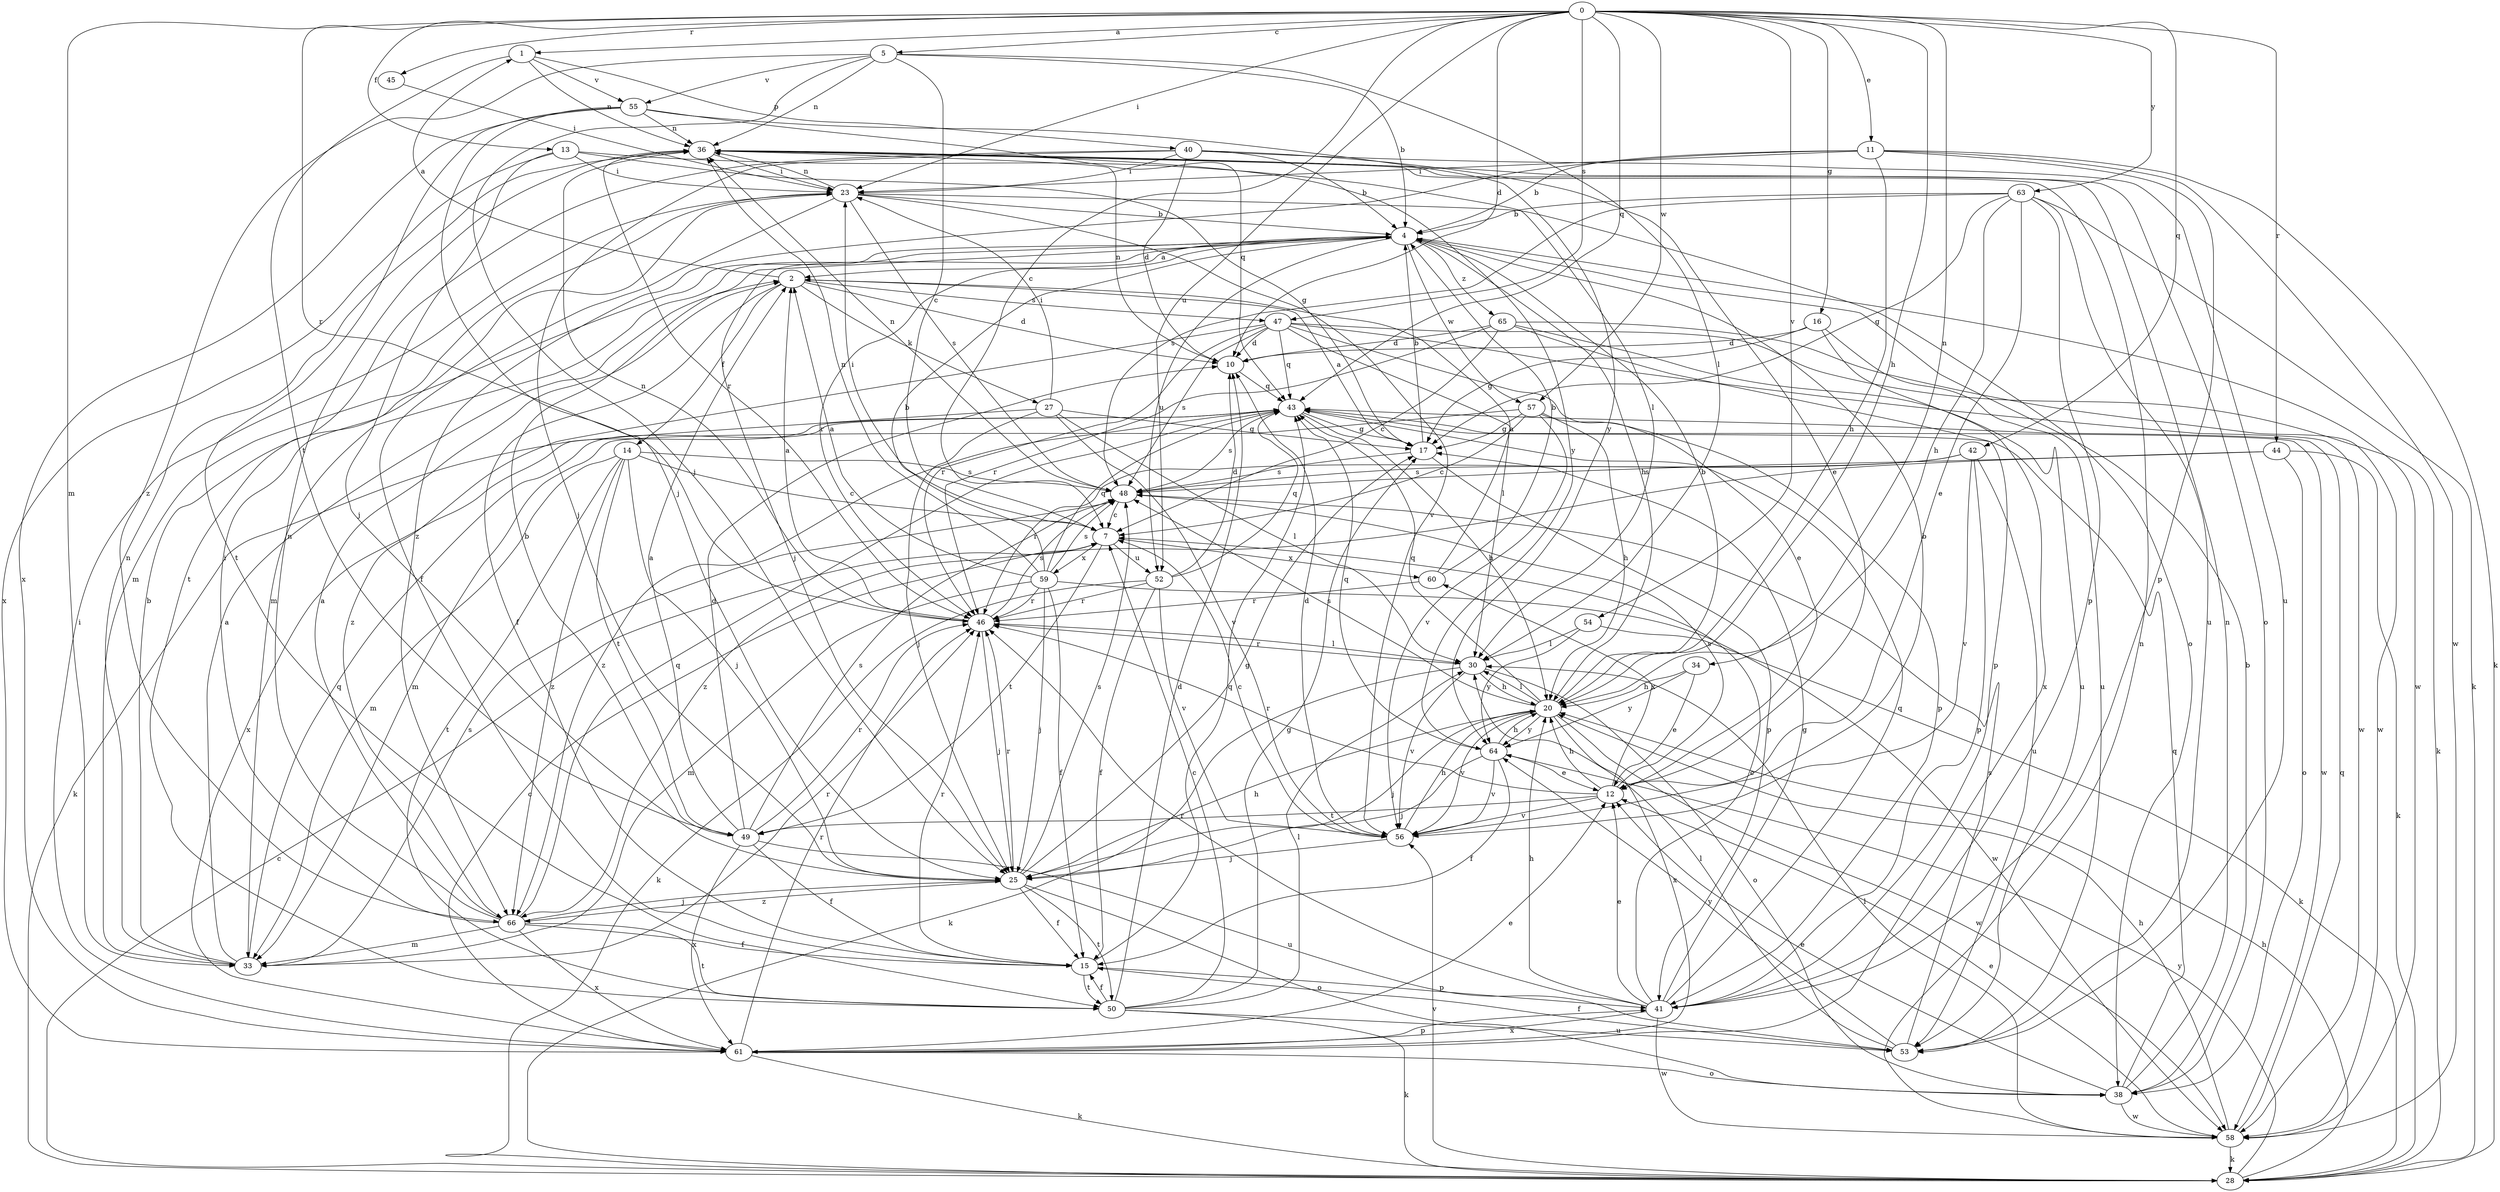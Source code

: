 strict digraph  {
0;
1;
2;
4;
5;
7;
10;
11;
12;
13;
14;
15;
16;
17;
20;
23;
25;
27;
28;
30;
33;
34;
36;
38;
40;
41;
42;
43;
44;
45;
46;
47;
48;
49;
50;
52;
53;
54;
55;
56;
57;
58;
59;
60;
61;
63;
64;
65;
66;
0 -> 1  [label=a];
0 -> 5  [label=c];
0 -> 7  [label=c];
0 -> 10  [label=d];
0 -> 11  [label=e];
0 -> 13  [label=f];
0 -> 16  [label=g];
0 -> 20  [label=h];
0 -> 23  [label=i];
0 -> 33  [label=m];
0 -> 34  [label=n];
0 -> 42  [label=q];
0 -> 43  [label=q];
0 -> 44  [label=r];
0 -> 45  [label=r];
0 -> 46  [label=r];
0 -> 47  [label=s];
0 -> 52  [label=u];
0 -> 54  [label=v];
0 -> 57  [label=w];
0 -> 63  [label=y];
1 -> 36  [label=n];
1 -> 40  [label=p];
1 -> 49  [label=t];
1 -> 55  [label=v];
2 -> 1  [label=a];
2 -> 10  [label=d];
2 -> 14  [label=f];
2 -> 15  [label=f];
2 -> 27  [label=k];
2 -> 47  [label=s];
4 -> 2  [label=a];
4 -> 20  [label=h];
4 -> 25  [label=j];
4 -> 33  [label=m];
4 -> 46  [label=r];
4 -> 52  [label=u];
4 -> 57  [label=w];
4 -> 58  [label=w];
4 -> 65  [label=z];
5 -> 4  [label=b];
5 -> 7  [label=c];
5 -> 25  [label=j];
5 -> 30  [label=l];
5 -> 36  [label=n];
5 -> 55  [label=v];
5 -> 66  [label=z];
7 -> 23  [label=i];
7 -> 49  [label=t];
7 -> 52  [label=u];
7 -> 59  [label=x];
7 -> 60  [label=x];
10 -> 36  [label=n];
10 -> 43  [label=q];
11 -> 4  [label=b];
11 -> 20  [label=h];
11 -> 23  [label=i];
11 -> 28  [label=k];
11 -> 41  [label=p];
11 -> 58  [label=w];
11 -> 66  [label=z];
12 -> 20  [label=h];
12 -> 46  [label=r];
12 -> 48  [label=s];
12 -> 49  [label=t];
12 -> 56  [label=v];
12 -> 60  [label=x];
13 -> 17  [label=g];
13 -> 23  [label=i];
13 -> 25  [label=j];
13 -> 30  [label=l];
13 -> 61  [label=x];
14 -> 7  [label=c];
14 -> 25  [label=j];
14 -> 33  [label=m];
14 -> 48  [label=s];
14 -> 49  [label=t];
14 -> 50  [label=t];
14 -> 66  [label=z];
15 -> 41  [label=p];
15 -> 43  [label=q];
15 -> 46  [label=r];
15 -> 50  [label=t];
16 -> 10  [label=d];
16 -> 17  [label=g];
16 -> 53  [label=u];
16 -> 61  [label=x];
17 -> 2  [label=a];
17 -> 4  [label=b];
17 -> 41  [label=p];
17 -> 48  [label=s];
20 -> 4  [label=b];
20 -> 25  [label=j];
20 -> 30  [label=l];
20 -> 43  [label=q];
20 -> 48  [label=s];
20 -> 56  [label=v];
20 -> 58  [label=w];
20 -> 61  [label=x];
20 -> 64  [label=y];
23 -> 4  [label=b];
23 -> 15  [label=f];
23 -> 33  [label=m];
23 -> 36  [label=n];
23 -> 38  [label=o];
23 -> 48  [label=s];
23 -> 56  [label=v];
25 -> 15  [label=f];
25 -> 17  [label=g];
25 -> 20  [label=h];
25 -> 38  [label=o];
25 -> 46  [label=r];
25 -> 48  [label=s];
25 -> 50  [label=t];
25 -> 66  [label=z];
27 -> 17  [label=g];
27 -> 23  [label=i];
27 -> 25  [label=j];
27 -> 30  [label=l];
27 -> 56  [label=v];
27 -> 61  [label=x];
28 -> 7  [label=c];
28 -> 20  [label=h];
28 -> 56  [label=v];
28 -> 64  [label=y];
30 -> 20  [label=h];
30 -> 28  [label=k];
30 -> 38  [label=o];
30 -> 46  [label=r];
30 -> 56  [label=v];
33 -> 2  [label=a];
33 -> 4  [label=b];
33 -> 36  [label=n];
33 -> 43  [label=q];
33 -> 46  [label=r];
33 -> 48  [label=s];
34 -> 12  [label=e];
34 -> 20  [label=h];
34 -> 64  [label=y];
36 -> 23  [label=i];
36 -> 38  [label=o];
36 -> 46  [label=r];
36 -> 64  [label=y];
38 -> 4  [label=b];
38 -> 12  [label=e];
38 -> 36  [label=n];
38 -> 43  [label=q];
38 -> 58  [label=w];
40 -> 4  [label=b];
40 -> 10  [label=d];
40 -> 12  [label=e];
40 -> 23  [label=i];
40 -> 25  [label=j];
40 -> 50  [label=t];
40 -> 53  [label=u];
41 -> 7  [label=c];
41 -> 12  [label=e];
41 -> 17  [label=g];
41 -> 20  [label=h];
41 -> 43  [label=q];
41 -> 46  [label=r];
41 -> 58  [label=w];
41 -> 61  [label=x];
42 -> 41  [label=p];
42 -> 46  [label=r];
42 -> 48  [label=s];
42 -> 53  [label=u];
42 -> 56  [label=v];
43 -> 17  [label=g];
43 -> 20  [label=h];
43 -> 28  [label=k];
43 -> 48  [label=s];
43 -> 58  [label=w];
43 -> 66  [label=z];
44 -> 28  [label=k];
44 -> 38  [label=o];
44 -> 48  [label=s];
44 -> 66  [label=z];
45 -> 23  [label=i];
46 -> 2  [label=a];
46 -> 25  [label=j];
46 -> 30  [label=l];
46 -> 36  [label=n];
46 -> 48  [label=s];
47 -> 10  [label=d];
47 -> 12  [label=e];
47 -> 28  [label=k];
47 -> 30  [label=l];
47 -> 43  [label=q];
47 -> 46  [label=r];
47 -> 48  [label=s];
47 -> 58  [label=w];
47 -> 66  [label=z];
48 -> 7  [label=c];
48 -> 36  [label=n];
49 -> 2  [label=a];
49 -> 4  [label=b];
49 -> 10  [label=d];
49 -> 15  [label=f];
49 -> 46  [label=r];
49 -> 48  [label=s];
49 -> 53  [label=u];
49 -> 61  [label=x];
50 -> 7  [label=c];
50 -> 10  [label=d];
50 -> 15  [label=f];
50 -> 17  [label=g];
50 -> 28  [label=k];
50 -> 30  [label=l];
50 -> 53  [label=u];
52 -> 10  [label=d];
52 -> 15  [label=f];
52 -> 28  [label=k];
52 -> 43  [label=q];
52 -> 46  [label=r];
52 -> 56  [label=v];
53 -> 15  [label=f];
53 -> 30  [label=l];
53 -> 48  [label=s];
53 -> 64  [label=y];
54 -> 28  [label=k];
54 -> 30  [label=l];
54 -> 64  [label=y];
55 -> 25  [label=j];
55 -> 36  [label=n];
55 -> 43  [label=q];
55 -> 50  [label=t];
55 -> 61  [label=x];
55 -> 64  [label=y];
56 -> 4  [label=b];
56 -> 7  [label=c];
56 -> 10  [label=d];
56 -> 20  [label=h];
56 -> 25  [label=j];
57 -> 7  [label=c];
57 -> 17  [label=g];
57 -> 20  [label=h];
57 -> 33  [label=m];
57 -> 41  [label=p];
57 -> 56  [label=v];
58 -> 12  [label=e];
58 -> 20  [label=h];
58 -> 28  [label=k];
58 -> 30  [label=l];
58 -> 36  [label=n];
58 -> 43  [label=q];
59 -> 2  [label=a];
59 -> 4  [label=b];
59 -> 15  [label=f];
59 -> 25  [label=j];
59 -> 33  [label=m];
59 -> 36  [label=n];
59 -> 43  [label=q];
59 -> 46  [label=r];
59 -> 48  [label=s];
59 -> 58  [label=w];
60 -> 2  [label=a];
60 -> 4  [label=b];
60 -> 46  [label=r];
61 -> 7  [label=c];
61 -> 12  [label=e];
61 -> 23  [label=i];
61 -> 28  [label=k];
61 -> 38  [label=o];
61 -> 41  [label=p];
61 -> 46  [label=r];
63 -> 4  [label=b];
63 -> 12  [label=e];
63 -> 17  [label=g];
63 -> 20  [label=h];
63 -> 28  [label=k];
63 -> 41  [label=p];
63 -> 48  [label=s];
63 -> 53  [label=u];
64 -> 12  [label=e];
64 -> 15  [label=f];
64 -> 20  [label=h];
64 -> 25  [label=j];
64 -> 43  [label=q];
64 -> 56  [label=v];
65 -> 7  [label=c];
65 -> 10  [label=d];
65 -> 41  [label=p];
65 -> 46  [label=r];
65 -> 53  [label=u];
65 -> 58  [label=w];
66 -> 2  [label=a];
66 -> 15  [label=f];
66 -> 23  [label=i];
66 -> 25  [label=j];
66 -> 33  [label=m];
66 -> 36  [label=n];
66 -> 43  [label=q];
66 -> 50  [label=t];
66 -> 61  [label=x];
}
